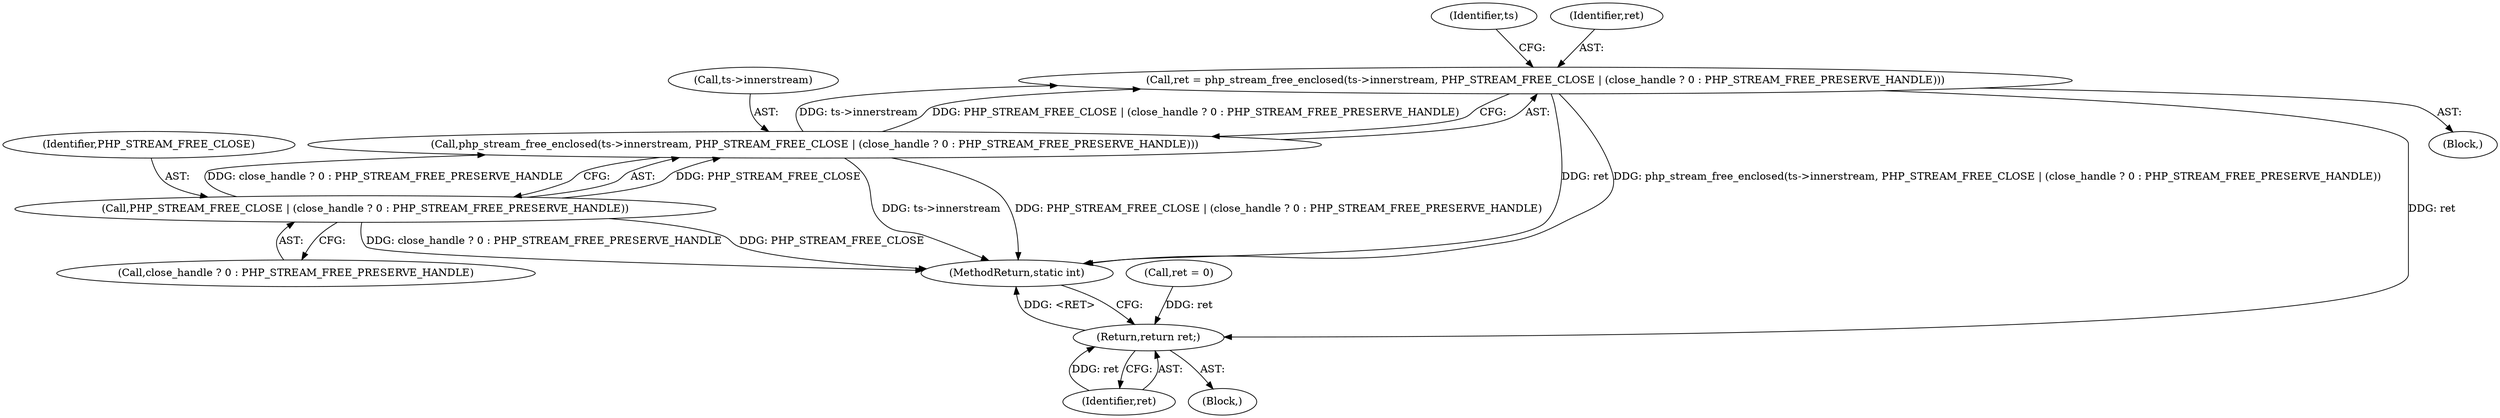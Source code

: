 digraph "0_php_6297a117d77fa3a0df2e21ca926a92c231819cd5_4@API" {
"1000122" [label="(Call,ret = php_stream_free_enclosed(ts->innerstream, PHP_STREAM_FREE_CLOSE | (close_handle ? 0 : PHP_STREAM_FREE_PRESERVE_HANDLE)))"];
"1000124" [label="(Call,php_stream_free_enclosed(ts->innerstream, PHP_STREAM_FREE_CLOSE | (close_handle ? 0 : PHP_STREAM_FREE_PRESERVE_HANDLE)))"];
"1000128" [label="(Call,PHP_STREAM_FREE_CLOSE | (close_handle ? 0 : PHP_STREAM_FREE_PRESERVE_HANDLE))"];
"1000151" [label="(Return,return ret;)"];
"1000124" [label="(Call,php_stream_free_enclosed(ts->innerstream, PHP_STREAM_FREE_CLOSE | (close_handle ? 0 : PHP_STREAM_FREE_PRESERVE_HANDLE)))"];
"1000128" [label="(Call,PHP_STREAM_FREE_CLOSE | (close_handle ? 0 : PHP_STREAM_FREE_PRESERVE_HANDLE))"];
"1000152" [label="(Identifier,ret)"];
"1000136" [label="(Call,ret = 0)"];
"1000141" [label="(Identifier,ts)"];
"1000121" [label="(Block,)"];
"1000151" [label="(Return,return ret;)"];
"1000153" [label="(MethodReturn,static int)"];
"1000103" [label="(Block,)"];
"1000129" [label="(Identifier,PHP_STREAM_FREE_CLOSE)"];
"1000125" [label="(Call,ts->innerstream)"];
"1000123" [label="(Identifier,ret)"];
"1000122" [label="(Call,ret = php_stream_free_enclosed(ts->innerstream, PHP_STREAM_FREE_CLOSE | (close_handle ? 0 : PHP_STREAM_FREE_PRESERVE_HANDLE)))"];
"1000130" [label="(Call,close_handle ? 0 : PHP_STREAM_FREE_PRESERVE_HANDLE)"];
"1000122" -> "1000121"  [label="AST: "];
"1000122" -> "1000124"  [label="CFG: "];
"1000123" -> "1000122"  [label="AST: "];
"1000124" -> "1000122"  [label="AST: "];
"1000141" -> "1000122"  [label="CFG: "];
"1000122" -> "1000153"  [label="DDG: ret"];
"1000122" -> "1000153"  [label="DDG: php_stream_free_enclosed(ts->innerstream, PHP_STREAM_FREE_CLOSE | (close_handle ? 0 : PHP_STREAM_FREE_PRESERVE_HANDLE))"];
"1000124" -> "1000122"  [label="DDG: ts->innerstream"];
"1000124" -> "1000122"  [label="DDG: PHP_STREAM_FREE_CLOSE | (close_handle ? 0 : PHP_STREAM_FREE_PRESERVE_HANDLE)"];
"1000122" -> "1000151"  [label="DDG: ret"];
"1000124" -> "1000128"  [label="CFG: "];
"1000125" -> "1000124"  [label="AST: "];
"1000128" -> "1000124"  [label="AST: "];
"1000124" -> "1000153"  [label="DDG: ts->innerstream"];
"1000124" -> "1000153"  [label="DDG: PHP_STREAM_FREE_CLOSE | (close_handle ? 0 : PHP_STREAM_FREE_PRESERVE_HANDLE)"];
"1000128" -> "1000124"  [label="DDG: PHP_STREAM_FREE_CLOSE"];
"1000128" -> "1000124"  [label="DDG: close_handle ? 0 : PHP_STREAM_FREE_PRESERVE_HANDLE"];
"1000128" -> "1000130"  [label="CFG: "];
"1000129" -> "1000128"  [label="AST: "];
"1000130" -> "1000128"  [label="AST: "];
"1000128" -> "1000153"  [label="DDG: close_handle ? 0 : PHP_STREAM_FREE_PRESERVE_HANDLE"];
"1000128" -> "1000153"  [label="DDG: PHP_STREAM_FREE_CLOSE"];
"1000151" -> "1000103"  [label="AST: "];
"1000151" -> "1000152"  [label="CFG: "];
"1000152" -> "1000151"  [label="AST: "];
"1000153" -> "1000151"  [label="CFG: "];
"1000151" -> "1000153"  [label="DDG: <RET>"];
"1000152" -> "1000151"  [label="DDG: ret"];
"1000136" -> "1000151"  [label="DDG: ret"];
}
